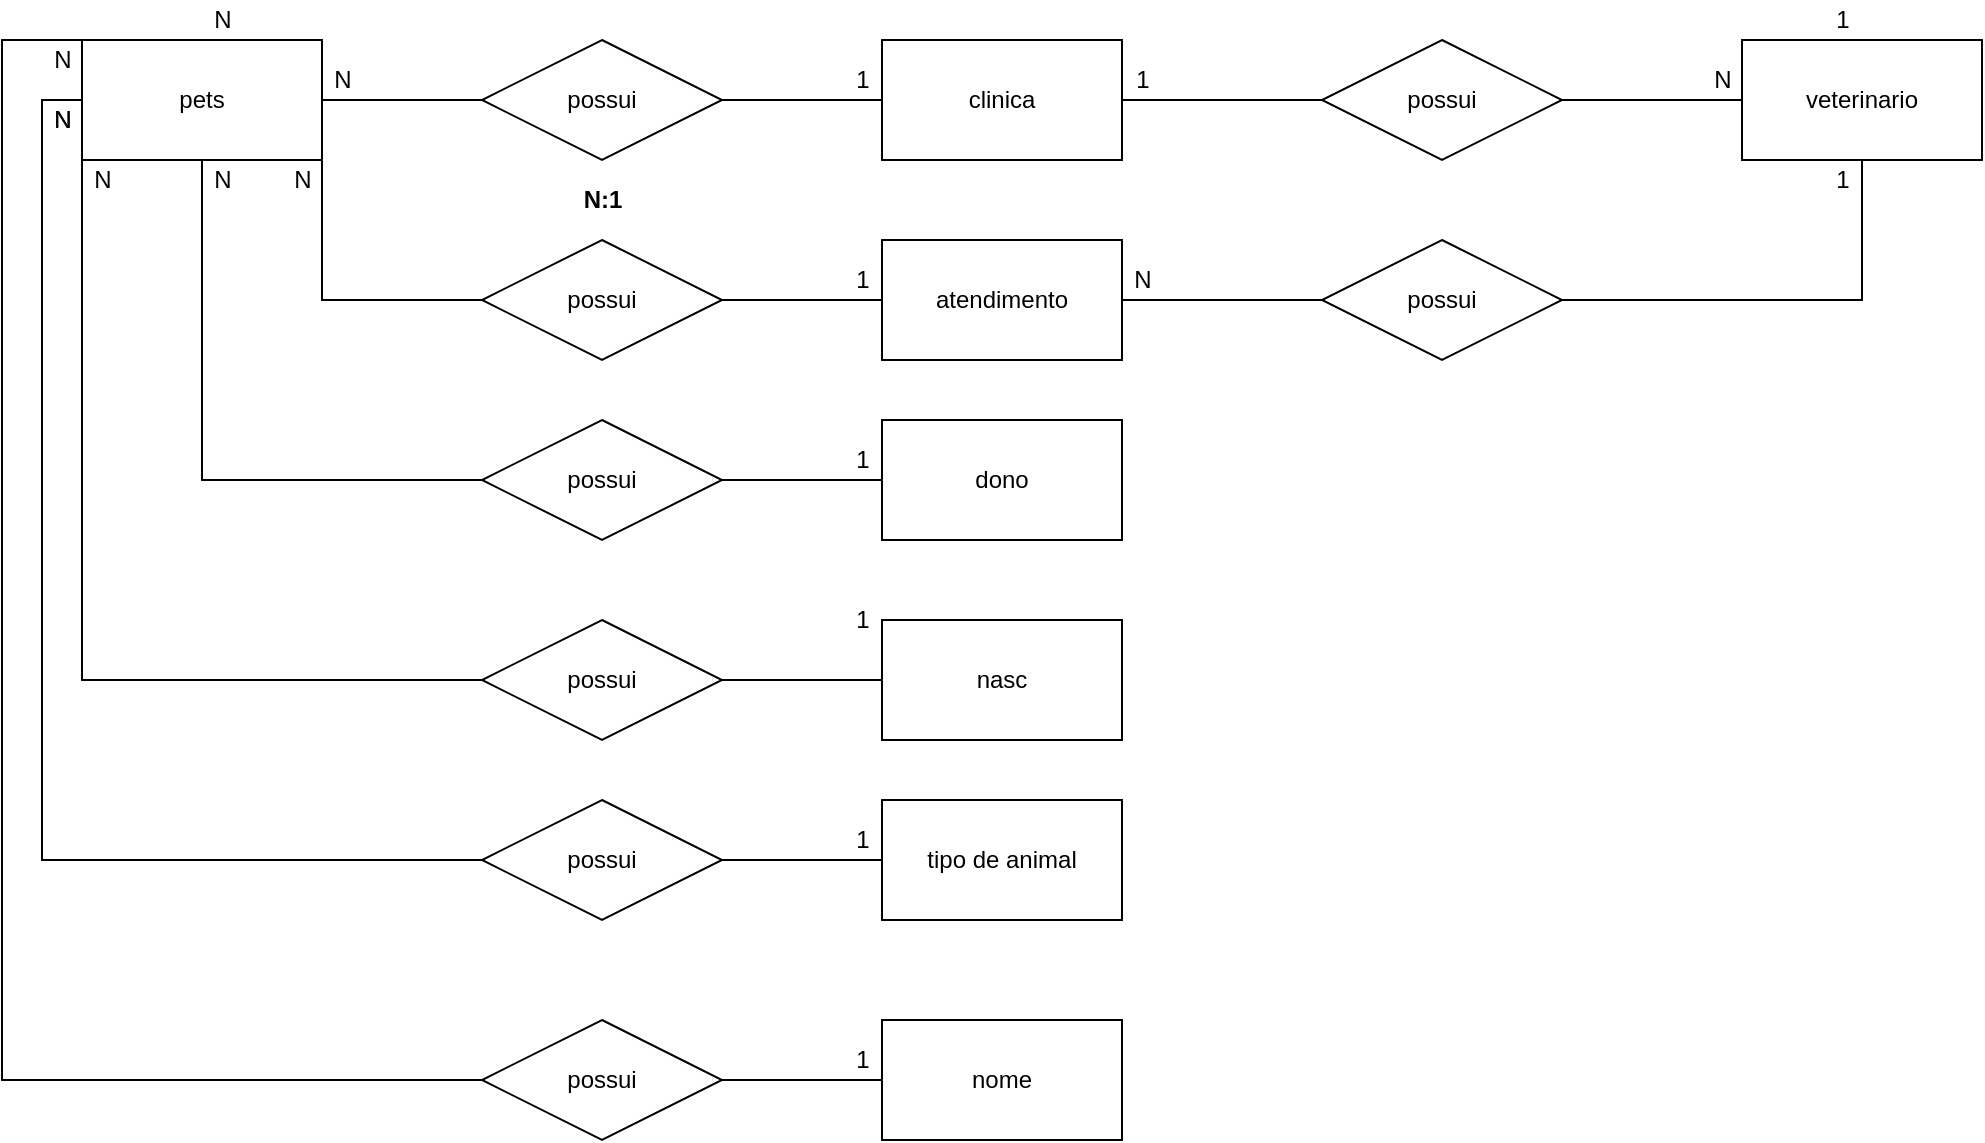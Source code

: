 <mxfile version="14.8.1" type="device"><diagram id="OGWVnl85pwfOeMdi5V6e" name="Page-1"><mxGraphModel dx="1231" dy="697" grid="1" gridSize="10" guides="1" tooltips="1" connect="1" arrows="1" fold="1" page="1" pageScale="1" pageWidth="827" pageHeight="1169" math="0" shadow="0"><root><mxCell id="0"/><mxCell id="1" parent="0"/><mxCell id="nimJWLwxEVNMglFm2iBR-4" style="edgeStyle=orthogonalEdgeStyle;rounded=0;orthogonalLoop=1;jettySize=auto;html=1;entryX=0;entryY=0.5;entryDx=0;entryDy=0;endArrow=none;endFill=0;" parent="1" source="nimJWLwxEVNMglFm2iBR-1" target="nimJWLwxEVNMglFm2iBR-2" edge="1"><mxGeometry relative="1" as="geometry"/></mxCell><mxCell id="nimJWLwxEVNMglFm2iBR-16" style="edgeStyle=orthogonalEdgeStyle;rounded=0;orthogonalLoop=1;jettySize=auto;html=1;entryX=0;entryY=0.5;entryDx=0;entryDy=0;endArrow=none;endFill=0;" parent="1" source="nimJWLwxEVNMglFm2iBR-1" target="nimJWLwxEVNMglFm2iBR-15" edge="1"><mxGeometry relative="1" as="geometry"><Array as="points"><mxPoint x="100" y="260"/></Array></mxGeometry></mxCell><mxCell id="nimJWLwxEVNMglFm2iBR-24" style="edgeStyle=orthogonalEdgeStyle;rounded=0;orthogonalLoop=1;jettySize=auto;html=1;exitX=0;exitY=0;exitDx=0;exitDy=0;entryX=0;entryY=0.5;entryDx=0;entryDy=0;endArrow=none;endFill=0;" parent="1" source="nimJWLwxEVNMglFm2iBR-1" target="nimJWLwxEVNMglFm2iBR-21" edge="1"><mxGeometry relative="1" as="geometry"><Array as="points"><mxPoint x="40" y="360"/></Array></mxGeometry></mxCell><mxCell id="nimJWLwxEVNMglFm2iBR-26" style="edgeStyle=orthogonalEdgeStyle;rounded=0;orthogonalLoop=1;jettySize=auto;html=1;entryX=0;entryY=0.5;entryDx=0;entryDy=0;endArrow=none;endFill=0;" parent="1" source="nimJWLwxEVNMglFm2iBR-1" target="nimJWLwxEVNMglFm2iBR-22" edge="1"><mxGeometry relative="1" as="geometry"><Array as="points"><mxPoint x="20" y="70"/><mxPoint x="20" y="450"/></Array></mxGeometry></mxCell><mxCell id="nimJWLwxEVNMglFm2iBR-28" style="edgeStyle=orthogonalEdgeStyle;rounded=0;orthogonalLoop=1;jettySize=auto;html=1;exitX=0;exitY=0;exitDx=0;exitDy=0;entryX=0;entryY=0.5;entryDx=0;entryDy=0;endArrow=none;endFill=0;" parent="1" source="nimJWLwxEVNMglFm2iBR-1" target="nimJWLwxEVNMglFm2iBR-23" edge="1"><mxGeometry relative="1" as="geometry"><Array as="points"><mxPoint y="40"/><mxPoint y="560"/></Array></mxGeometry></mxCell><mxCell id="TPfDNP-C2GxHeiII3WTP-5" style="edgeStyle=orthogonalEdgeStyle;rounded=0;orthogonalLoop=1;jettySize=auto;html=1;exitX=1;exitY=1;exitDx=0;exitDy=0;entryX=0;entryY=0.5;entryDx=0;entryDy=0;endArrow=none;endFill=0;" edge="1" parent="1" source="nimJWLwxEVNMglFm2iBR-1" target="TPfDNP-C2GxHeiII3WTP-3"><mxGeometry relative="1" as="geometry"/></mxCell><mxCell id="nimJWLwxEVNMglFm2iBR-1" value="pets" style="rounded=0;whiteSpace=wrap;html=1;" parent="1" vertex="1"><mxGeometry x="40" y="40" width="120" height="60" as="geometry"/></mxCell><mxCell id="nimJWLwxEVNMglFm2iBR-5" style="edgeStyle=orthogonalEdgeStyle;rounded=0;orthogonalLoop=1;jettySize=auto;html=1;entryX=0;entryY=0.5;entryDx=0;entryDy=0;endArrow=none;endFill=0;" parent="1" source="nimJWLwxEVNMglFm2iBR-2" target="nimJWLwxEVNMglFm2iBR-3" edge="1"><mxGeometry relative="1" as="geometry"/></mxCell><mxCell id="nimJWLwxEVNMglFm2iBR-2" value="possui" style="shape=rhombus;perimeter=rhombusPerimeter;whiteSpace=wrap;html=1;align=center;" parent="1" vertex="1"><mxGeometry x="240" y="40" width="120" height="60" as="geometry"/></mxCell><mxCell id="nimJWLwxEVNMglFm2iBR-43" style="edgeStyle=orthogonalEdgeStyle;rounded=0;orthogonalLoop=1;jettySize=auto;html=1;entryX=0;entryY=0.5;entryDx=0;entryDy=0;endArrow=none;endFill=0;" parent="1" source="nimJWLwxEVNMglFm2iBR-3" target="nimJWLwxEVNMglFm2iBR-42" edge="1"><mxGeometry relative="1" as="geometry"/></mxCell><mxCell id="nimJWLwxEVNMglFm2iBR-3" value="clinica" style="rounded=0;whiteSpace=wrap;html=1;" parent="1" vertex="1"><mxGeometry x="440" y="40" width="120" height="60" as="geometry"/></mxCell><mxCell id="nimJWLwxEVNMglFm2iBR-6" value="1" style="text;html=1;align=center;verticalAlign=middle;resizable=0;points=[];autosize=1;strokeColor=none;" parent="1" vertex="1"><mxGeometry x="420" y="50" width="20" height="20" as="geometry"/></mxCell><mxCell id="nimJWLwxEVNMglFm2iBR-7" value="N" style="text;html=1;align=center;verticalAlign=middle;resizable=0;points=[];autosize=1;strokeColor=none;" parent="1" vertex="1"><mxGeometry x="160" y="50" width="20" height="20" as="geometry"/></mxCell><mxCell id="nimJWLwxEVNMglFm2iBR-8" value="&lt;b&gt;N:1&lt;/b&gt;" style="text;html=1;align=center;verticalAlign=middle;resizable=0;points=[];autosize=1;strokeColor=none;" parent="1" vertex="1"><mxGeometry x="285" y="110" width="30" height="20" as="geometry"/></mxCell><mxCell id="nimJWLwxEVNMglFm2iBR-9" value="nome" style="rounded=0;whiteSpace=wrap;html=1;" parent="1" vertex="1"><mxGeometry x="440" y="530" width="120" height="60" as="geometry"/></mxCell><mxCell id="nimJWLwxEVNMglFm2iBR-10" value="nasc" style="rounded=0;whiteSpace=wrap;html=1;" parent="1" vertex="1"><mxGeometry x="440" y="330" width="120" height="60" as="geometry"/></mxCell><mxCell id="nimJWLwxEVNMglFm2iBR-11" value="tipo de animal" style="rounded=0;whiteSpace=wrap;html=1;" parent="1" vertex="1"><mxGeometry x="440" y="420" width="120" height="60" as="geometry"/></mxCell><mxCell id="nimJWLwxEVNMglFm2iBR-12" value="dono" style="rounded=0;whiteSpace=wrap;html=1;" parent="1" vertex="1"><mxGeometry x="440" y="230" width="120" height="60" as="geometry"/></mxCell><mxCell id="nimJWLwxEVNMglFm2iBR-17" style="edgeStyle=orthogonalEdgeStyle;rounded=0;orthogonalLoop=1;jettySize=auto;html=1;entryX=0;entryY=0.5;entryDx=0;entryDy=0;endArrow=none;endFill=0;" parent="1" source="nimJWLwxEVNMglFm2iBR-15" target="nimJWLwxEVNMglFm2iBR-12" edge="1"><mxGeometry relative="1" as="geometry"/></mxCell><mxCell id="nimJWLwxEVNMglFm2iBR-15" value="possui" style="shape=rhombus;perimeter=rhombusPerimeter;whiteSpace=wrap;html=1;align=center;" parent="1" vertex="1"><mxGeometry x="240" y="230" width="120" height="60" as="geometry"/></mxCell><mxCell id="nimJWLwxEVNMglFm2iBR-18" value="N" style="text;html=1;align=center;verticalAlign=middle;resizable=0;points=[];autosize=1;strokeColor=none;" parent="1" vertex="1"><mxGeometry x="100" y="100" width="20" height="20" as="geometry"/></mxCell><mxCell id="nimJWLwxEVNMglFm2iBR-19" value="1" style="text;html=1;align=center;verticalAlign=middle;resizable=0;points=[];autosize=1;strokeColor=none;" parent="1" vertex="1"><mxGeometry x="420" y="240" width="20" height="20" as="geometry"/></mxCell><mxCell id="nimJWLwxEVNMglFm2iBR-25" style="edgeStyle=orthogonalEdgeStyle;rounded=0;orthogonalLoop=1;jettySize=auto;html=1;exitX=1;exitY=0.5;exitDx=0;exitDy=0;entryX=0;entryY=0.5;entryDx=0;entryDy=0;endArrow=none;endFill=0;" parent="1" source="nimJWLwxEVNMglFm2iBR-21" target="nimJWLwxEVNMglFm2iBR-10" edge="1"><mxGeometry relative="1" as="geometry"/></mxCell><mxCell id="nimJWLwxEVNMglFm2iBR-21" value="possui" style="shape=rhombus;perimeter=rhombusPerimeter;whiteSpace=wrap;html=1;align=center;" parent="1" vertex="1"><mxGeometry x="240" y="330" width="120" height="60" as="geometry"/></mxCell><mxCell id="nimJWLwxEVNMglFm2iBR-27" style="edgeStyle=orthogonalEdgeStyle;rounded=0;orthogonalLoop=1;jettySize=auto;html=1;exitX=1;exitY=0.5;exitDx=0;exitDy=0;entryX=0;entryY=0.5;entryDx=0;entryDy=0;endArrow=none;endFill=0;" parent="1" source="nimJWLwxEVNMglFm2iBR-22" target="nimJWLwxEVNMglFm2iBR-11" edge="1"><mxGeometry relative="1" as="geometry"/></mxCell><mxCell id="nimJWLwxEVNMglFm2iBR-22" value="possui" style="shape=rhombus;perimeter=rhombusPerimeter;whiteSpace=wrap;html=1;align=center;" parent="1" vertex="1"><mxGeometry x="240" y="420" width="120" height="60" as="geometry"/></mxCell><mxCell id="nimJWLwxEVNMglFm2iBR-31" style="edgeStyle=orthogonalEdgeStyle;rounded=0;orthogonalLoop=1;jettySize=auto;html=1;entryX=0;entryY=0.5;entryDx=0;entryDy=0;endArrow=none;endFill=0;" parent="1" source="nimJWLwxEVNMglFm2iBR-23" target="nimJWLwxEVNMglFm2iBR-9" edge="1"><mxGeometry relative="1" as="geometry"/></mxCell><mxCell id="nimJWLwxEVNMglFm2iBR-23" value="possui" style="shape=rhombus;perimeter=rhombusPerimeter;whiteSpace=wrap;html=1;align=center;" parent="1" vertex="1"><mxGeometry x="240" y="530" width="120" height="60" as="geometry"/></mxCell><mxCell id="nimJWLwxEVNMglFm2iBR-33" value="N" style="text;html=1;align=center;verticalAlign=middle;resizable=0;points=[];autosize=1;strokeColor=none;" parent="1" vertex="1"><mxGeometry x="40" y="100" width="20" height="20" as="geometry"/></mxCell><mxCell id="nimJWLwxEVNMglFm2iBR-34" value="1" style="text;html=1;align=center;verticalAlign=middle;resizable=0;points=[];autosize=1;strokeColor=none;" parent="1" vertex="1"><mxGeometry x="420" y="320" width="20" height="20" as="geometry"/></mxCell><mxCell id="nimJWLwxEVNMglFm2iBR-35" value="1" style="text;html=1;align=center;verticalAlign=middle;resizable=0;points=[];autosize=1;strokeColor=none;" parent="1" vertex="1"><mxGeometry x="420" y="540" width="20" height="20" as="geometry"/></mxCell><mxCell id="nimJWLwxEVNMglFm2iBR-36" value="1" style="text;html=1;align=center;verticalAlign=middle;resizable=0;points=[];autosize=1;strokeColor=none;" parent="1" vertex="1"><mxGeometry x="420" y="430" width="20" height="20" as="geometry"/></mxCell><mxCell id="nimJWLwxEVNMglFm2iBR-37" value="N" style="text;html=1;align=center;verticalAlign=middle;resizable=0;points=[];autosize=1;strokeColor=none;" parent="1" vertex="1"><mxGeometry x="20" y="70" width="20" height="20" as="geometry"/></mxCell><mxCell id="nimJWLwxEVNMglFm2iBR-38" value="N" style="text;html=1;align=center;verticalAlign=middle;resizable=0;points=[];autosize=1;strokeColor=none;" parent="1" vertex="1"><mxGeometry x="20" y="70" width="20" height="20" as="geometry"/></mxCell><mxCell id="nimJWLwxEVNMglFm2iBR-39" value="N" style="text;html=1;align=center;verticalAlign=middle;resizable=0;points=[];autosize=1;strokeColor=none;" parent="1" vertex="1"><mxGeometry x="20" y="40" width="20" height="20" as="geometry"/></mxCell><mxCell id="nimJWLwxEVNMglFm2iBR-40" value="veterinario" style="rounded=0;whiteSpace=wrap;html=1;" parent="1" vertex="1"><mxGeometry x="870" y="40" width="120" height="60" as="geometry"/></mxCell><mxCell id="nimJWLwxEVNMglFm2iBR-44" style="edgeStyle=orthogonalEdgeStyle;rounded=0;orthogonalLoop=1;jettySize=auto;html=1;entryX=0;entryY=0.5;entryDx=0;entryDy=0;endArrow=none;endFill=0;" parent="1" source="nimJWLwxEVNMglFm2iBR-42" target="nimJWLwxEVNMglFm2iBR-40" edge="1"><mxGeometry relative="1" as="geometry"/></mxCell><mxCell id="nimJWLwxEVNMglFm2iBR-42" value="possui" style="shape=rhombus;perimeter=rhombusPerimeter;whiteSpace=wrap;html=1;align=center;" parent="1" vertex="1"><mxGeometry x="660" y="40" width="120" height="60" as="geometry"/></mxCell><mxCell id="nimJWLwxEVNMglFm2iBR-45" value="1" style="text;html=1;align=center;verticalAlign=middle;resizable=0;points=[];autosize=1;strokeColor=none;" parent="1" vertex="1"><mxGeometry x="560" y="50" width="20" height="20" as="geometry"/></mxCell><mxCell id="nimJWLwxEVNMglFm2iBR-46" value="N" style="text;html=1;align=center;verticalAlign=middle;resizable=0;points=[];autosize=1;strokeColor=none;" parent="1" vertex="1"><mxGeometry x="850" y="50" width="20" height="20" as="geometry"/></mxCell><mxCell id="nimJWLwxEVNMglFm2iBR-48" value="N" style="text;html=1;align=center;verticalAlign=middle;resizable=0;points=[];autosize=1;strokeColor=none;" parent="1" vertex="1"><mxGeometry x="100" y="20" width="20" height="20" as="geometry"/></mxCell><mxCell id="nimJWLwxEVNMglFm2iBR-49" value="1" style="text;html=1;align=center;verticalAlign=middle;resizable=0;points=[];autosize=1;strokeColor=none;" parent="1" vertex="1"><mxGeometry x="910" y="20" width="20" height="20" as="geometry"/></mxCell><mxCell id="TPfDNP-C2GxHeiII3WTP-7" style="edgeStyle=orthogonalEdgeStyle;rounded=0;orthogonalLoop=1;jettySize=auto;html=1;entryX=0;entryY=0.5;entryDx=0;entryDy=0;endArrow=none;endFill=0;" edge="1" parent="1" source="TPfDNP-C2GxHeiII3WTP-1" target="TPfDNP-C2GxHeiII3WTP-6"><mxGeometry relative="1" as="geometry"/></mxCell><mxCell id="TPfDNP-C2GxHeiII3WTP-1" value="atendimento" style="rounded=0;whiteSpace=wrap;html=1;" vertex="1" parent="1"><mxGeometry x="440" y="140" width="120" height="60" as="geometry"/></mxCell><mxCell id="TPfDNP-C2GxHeiII3WTP-4" style="edgeStyle=orthogonalEdgeStyle;rounded=0;orthogonalLoop=1;jettySize=auto;html=1;entryX=0;entryY=0.5;entryDx=0;entryDy=0;endArrow=none;endFill=0;" edge="1" parent="1" source="TPfDNP-C2GxHeiII3WTP-3" target="TPfDNP-C2GxHeiII3WTP-1"><mxGeometry relative="1" as="geometry"/></mxCell><mxCell id="TPfDNP-C2GxHeiII3WTP-3" value="possui" style="shape=rhombus;perimeter=rhombusPerimeter;whiteSpace=wrap;html=1;align=center;" vertex="1" parent="1"><mxGeometry x="240" y="140" width="120" height="60" as="geometry"/></mxCell><mxCell id="TPfDNP-C2GxHeiII3WTP-8" style="edgeStyle=orthogonalEdgeStyle;rounded=0;orthogonalLoop=1;jettySize=auto;html=1;entryX=0.5;entryY=1;entryDx=0;entryDy=0;endArrow=none;endFill=0;" edge="1" parent="1" source="TPfDNP-C2GxHeiII3WTP-6" target="nimJWLwxEVNMglFm2iBR-40"><mxGeometry relative="1" as="geometry"/></mxCell><mxCell id="TPfDNP-C2GxHeiII3WTP-6" value="possui" style="shape=rhombus;perimeter=rhombusPerimeter;whiteSpace=wrap;html=1;align=center;" vertex="1" parent="1"><mxGeometry x="660" y="140" width="120" height="60" as="geometry"/></mxCell><mxCell id="TPfDNP-C2GxHeiII3WTP-9" value="N" style="text;html=1;align=center;verticalAlign=middle;resizable=0;points=[];autosize=1;strokeColor=none;" vertex="1" parent="1"><mxGeometry x="140" y="100" width="20" height="20" as="geometry"/></mxCell><mxCell id="TPfDNP-C2GxHeiII3WTP-10" value="1" style="text;html=1;align=center;verticalAlign=middle;resizable=0;points=[];autosize=1;strokeColor=none;" vertex="1" parent="1"><mxGeometry x="420" y="150" width="20" height="20" as="geometry"/></mxCell><mxCell id="TPfDNP-C2GxHeiII3WTP-11" value="N" style="text;html=1;align=center;verticalAlign=middle;resizable=0;points=[];autosize=1;strokeColor=none;" vertex="1" parent="1"><mxGeometry x="560" y="150" width="20" height="20" as="geometry"/></mxCell><mxCell id="TPfDNP-C2GxHeiII3WTP-12" value="1" style="text;html=1;align=center;verticalAlign=middle;resizable=0;points=[];autosize=1;strokeColor=none;" vertex="1" parent="1"><mxGeometry x="910" y="100" width="20" height="20" as="geometry"/></mxCell></root></mxGraphModel></diagram></mxfile>